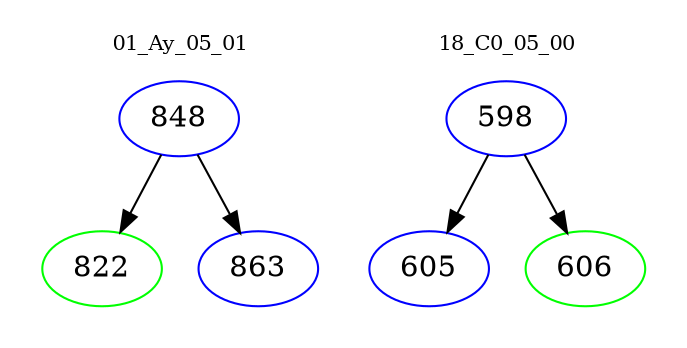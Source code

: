 digraph{
subgraph cluster_0 {
color = white
label = "01_Ay_05_01";
fontsize=10;
T0_848 [label="848", color="blue"]
T0_848 -> T0_822 [color="black"]
T0_822 [label="822", color="green"]
T0_848 -> T0_863 [color="black"]
T0_863 [label="863", color="blue"]
}
subgraph cluster_1 {
color = white
label = "18_C0_05_00";
fontsize=10;
T1_598 [label="598", color="blue"]
T1_598 -> T1_605 [color="black"]
T1_605 [label="605", color="blue"]
T1_598 -> T1_606 [color="black"]
T1_606 [label="606", color="green"]
}
}
